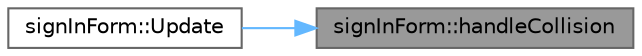 digraph "signInForm::handleCollision"
{
 // INTERACTIVE_SVG=YES
 // LATEX_PDF_SIZE
  bgcolor="transparent";
  edge [fontname=Helvetica,fontsize=10,labelfontname=Helvetica,labelfontsize=10];
  node [fontname=Helvetica,fontsize=10,shape=box,height=0.2,width=0.4];
  rankdir="RL";
  Node1 [label="signInForm::handleCollision",height=0.2,width=0.4,color="gray40", fillcolor="grey60", style="filled", fontcolor="black",tooltip=" "];
  Node1 -> Node2 [dir="back",color="steelblue1",style="solid"];
  Node2 [label="signInForm::Update",height=0.2,width=0.4,color="grey40", fillcolor="white", style="filled",URL="$classsign_in_form.html#aa4a5117e37796f44a6dca571772ebf5b",tooltip=" "];
}

